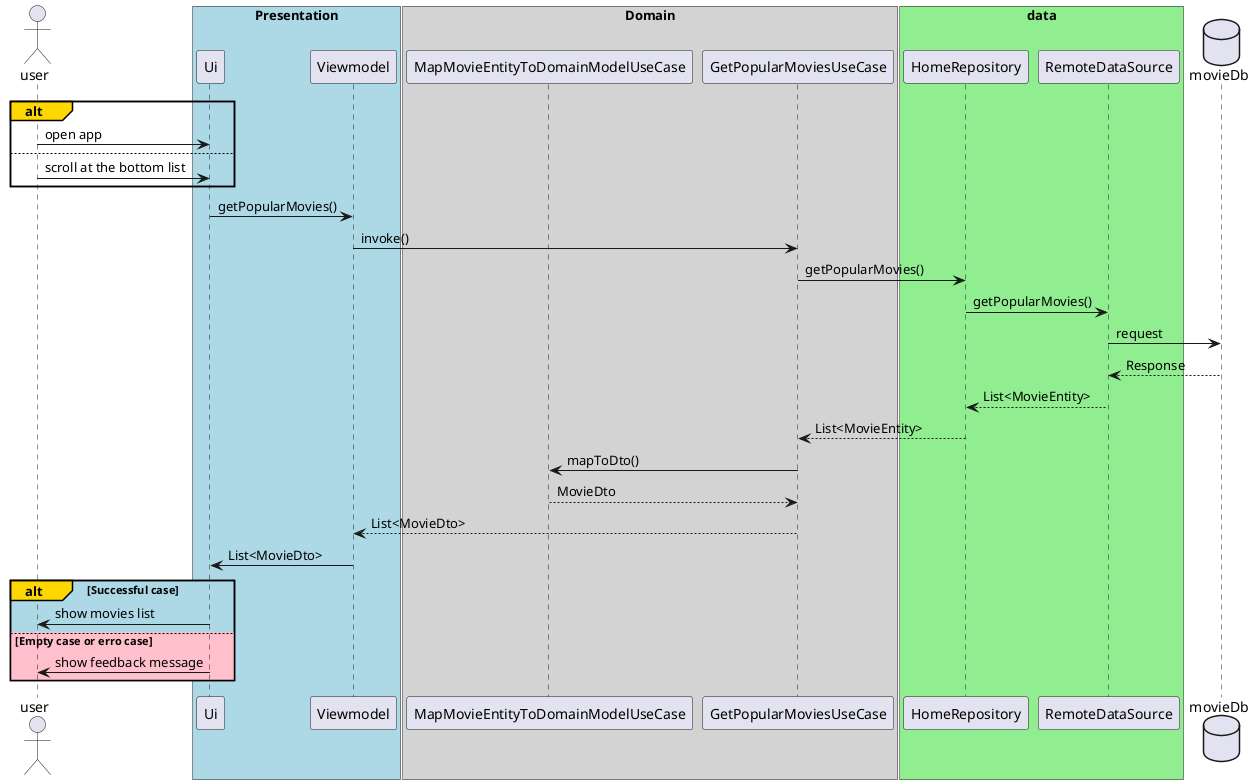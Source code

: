 @startuml
'https://plantuml.com/sequence-diagram

actor user

box "Presentation" #LightBlue
participant Ui
participant Viewmodel
end box

box "Domain" #LightGray
participant MapMovieEntityToDomainModelUseCase
participant GetPopularMoviesUseCase
end box

box "data" #LightGreen
participant HomeRepository
participant RemoteDataSource
end box

database movieDb

alt#Gold
user -> Ui: open app
else
user -> Ui: scroll at the bottom list
end

Ui -> Viewmodel : getPopularMovies()
Viewmodel -> GetPopularMoviesUseCase : invoke()
GetPopularMoviesUseCase -> HomeRepository : getPopularMovies()
HomeRepository -> RemoteDataSource: getPopularMovies()
RemoteDataSource -> movieDb: request
movieDb --> RemoteDataSource: Response
RemoteDataSource --> HomeRepository: List<MovieEntity>
HomeRepository --> GetPopularMoviesUseCase: List<MovieEntity>
GetPopularMoviesUseCase -> MapMovieEntityToDomainModelUseCase : mapToDto()
MapMovieEntityToDomainModelUseCase --> GetPopularMoviesUseCase : MovieDto
GetPopularMoviesUseCase --> Viewmodel: List<MovieDto>
Viewmodel -> Ui: List<MovieDto>

alt#Gold #LightBlue Successful case
   Ui -> user : show movies list
else #Pink Empty case or erro case
  Ui -> user : show feedback message
end
@enduml